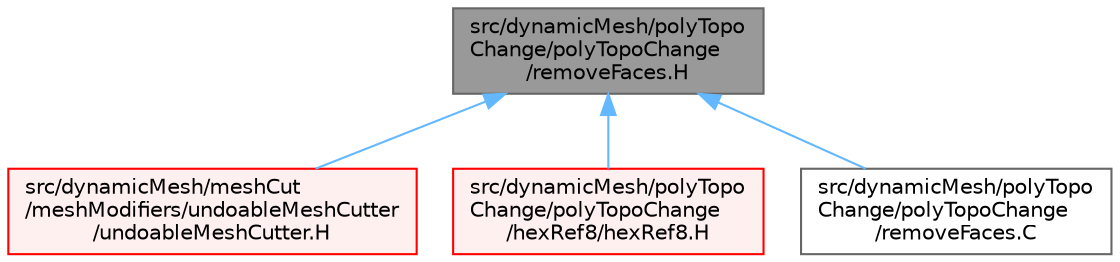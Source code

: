 digraph "src/dynamicMesh/polyTopoChange/polyTopoChange/removeFaces.H"
{
 // LATEX_PDF_SIZE
  bgcolor="transparent";
  edge [fontname=Helvetica,fontsize=10,labelfontname=Helvetica,labelfontsize=10];
  node [fontname=Helvetica,fontsize=10,shape=box,height=0.2,width=0.4];
  Node1 [id="Node000001",label="src/dynamicMesh/polyTopo\lChange/polyTopoChange\l/removeFaces.H",height=0.2,width=0.4,color="gray40", fillcolor="grey60", style="filled", fontcolor="black",tooltip=" "];
  Node1 -> Node2 [id="edge1_Node000001_Node000002",dir="back",color="steelblue1",style="solid",tooltip=" "];
  Node2 [id="Node000002",label="src/dynamicMesh/meshCut\l/meshModifiers/undoableMeshCutter\l/undoableMeshCutter.H",height=0.2,width=0.4,color="red", fillcolor="#FFF0F0", style="filled",URL="$undoableMeshCutter_8H.html",tooltip=" "];
  Node1 -> Node6 [id="edge2_Node000001_Node000006",dir="back",color="steelblue1",style="solid",tooltip=" "];
  Node6 [id="Node000006",label="src/dynamicMesh/polyTopo\lChange/polyTopoChange\l/hexRef8/hexRef8.H",height=0.2,width=0.4,color="red", fillcolor="#FFF0F0", style="filled",URL="$hexRef8_8H.html",tooltip=" "];
  Node1 -> Node62 [id="edge3_Node000001_Node000062",dir="back",color="steelblue1",style="solid",tooltip=" "];
  Node62 [id="Node000062",label="src/dynamicMesh/polyTopo\lChange/polyTopoChange\l/removeFaces.C",height=0.2,width=0.4,color="grey40", fillcolor="white", style="filled",URL="$src_2dynamicMesh_2polyTopoChange_2polyTopoChange_2removeFaces_8C.html",tooltip=" "];
}
